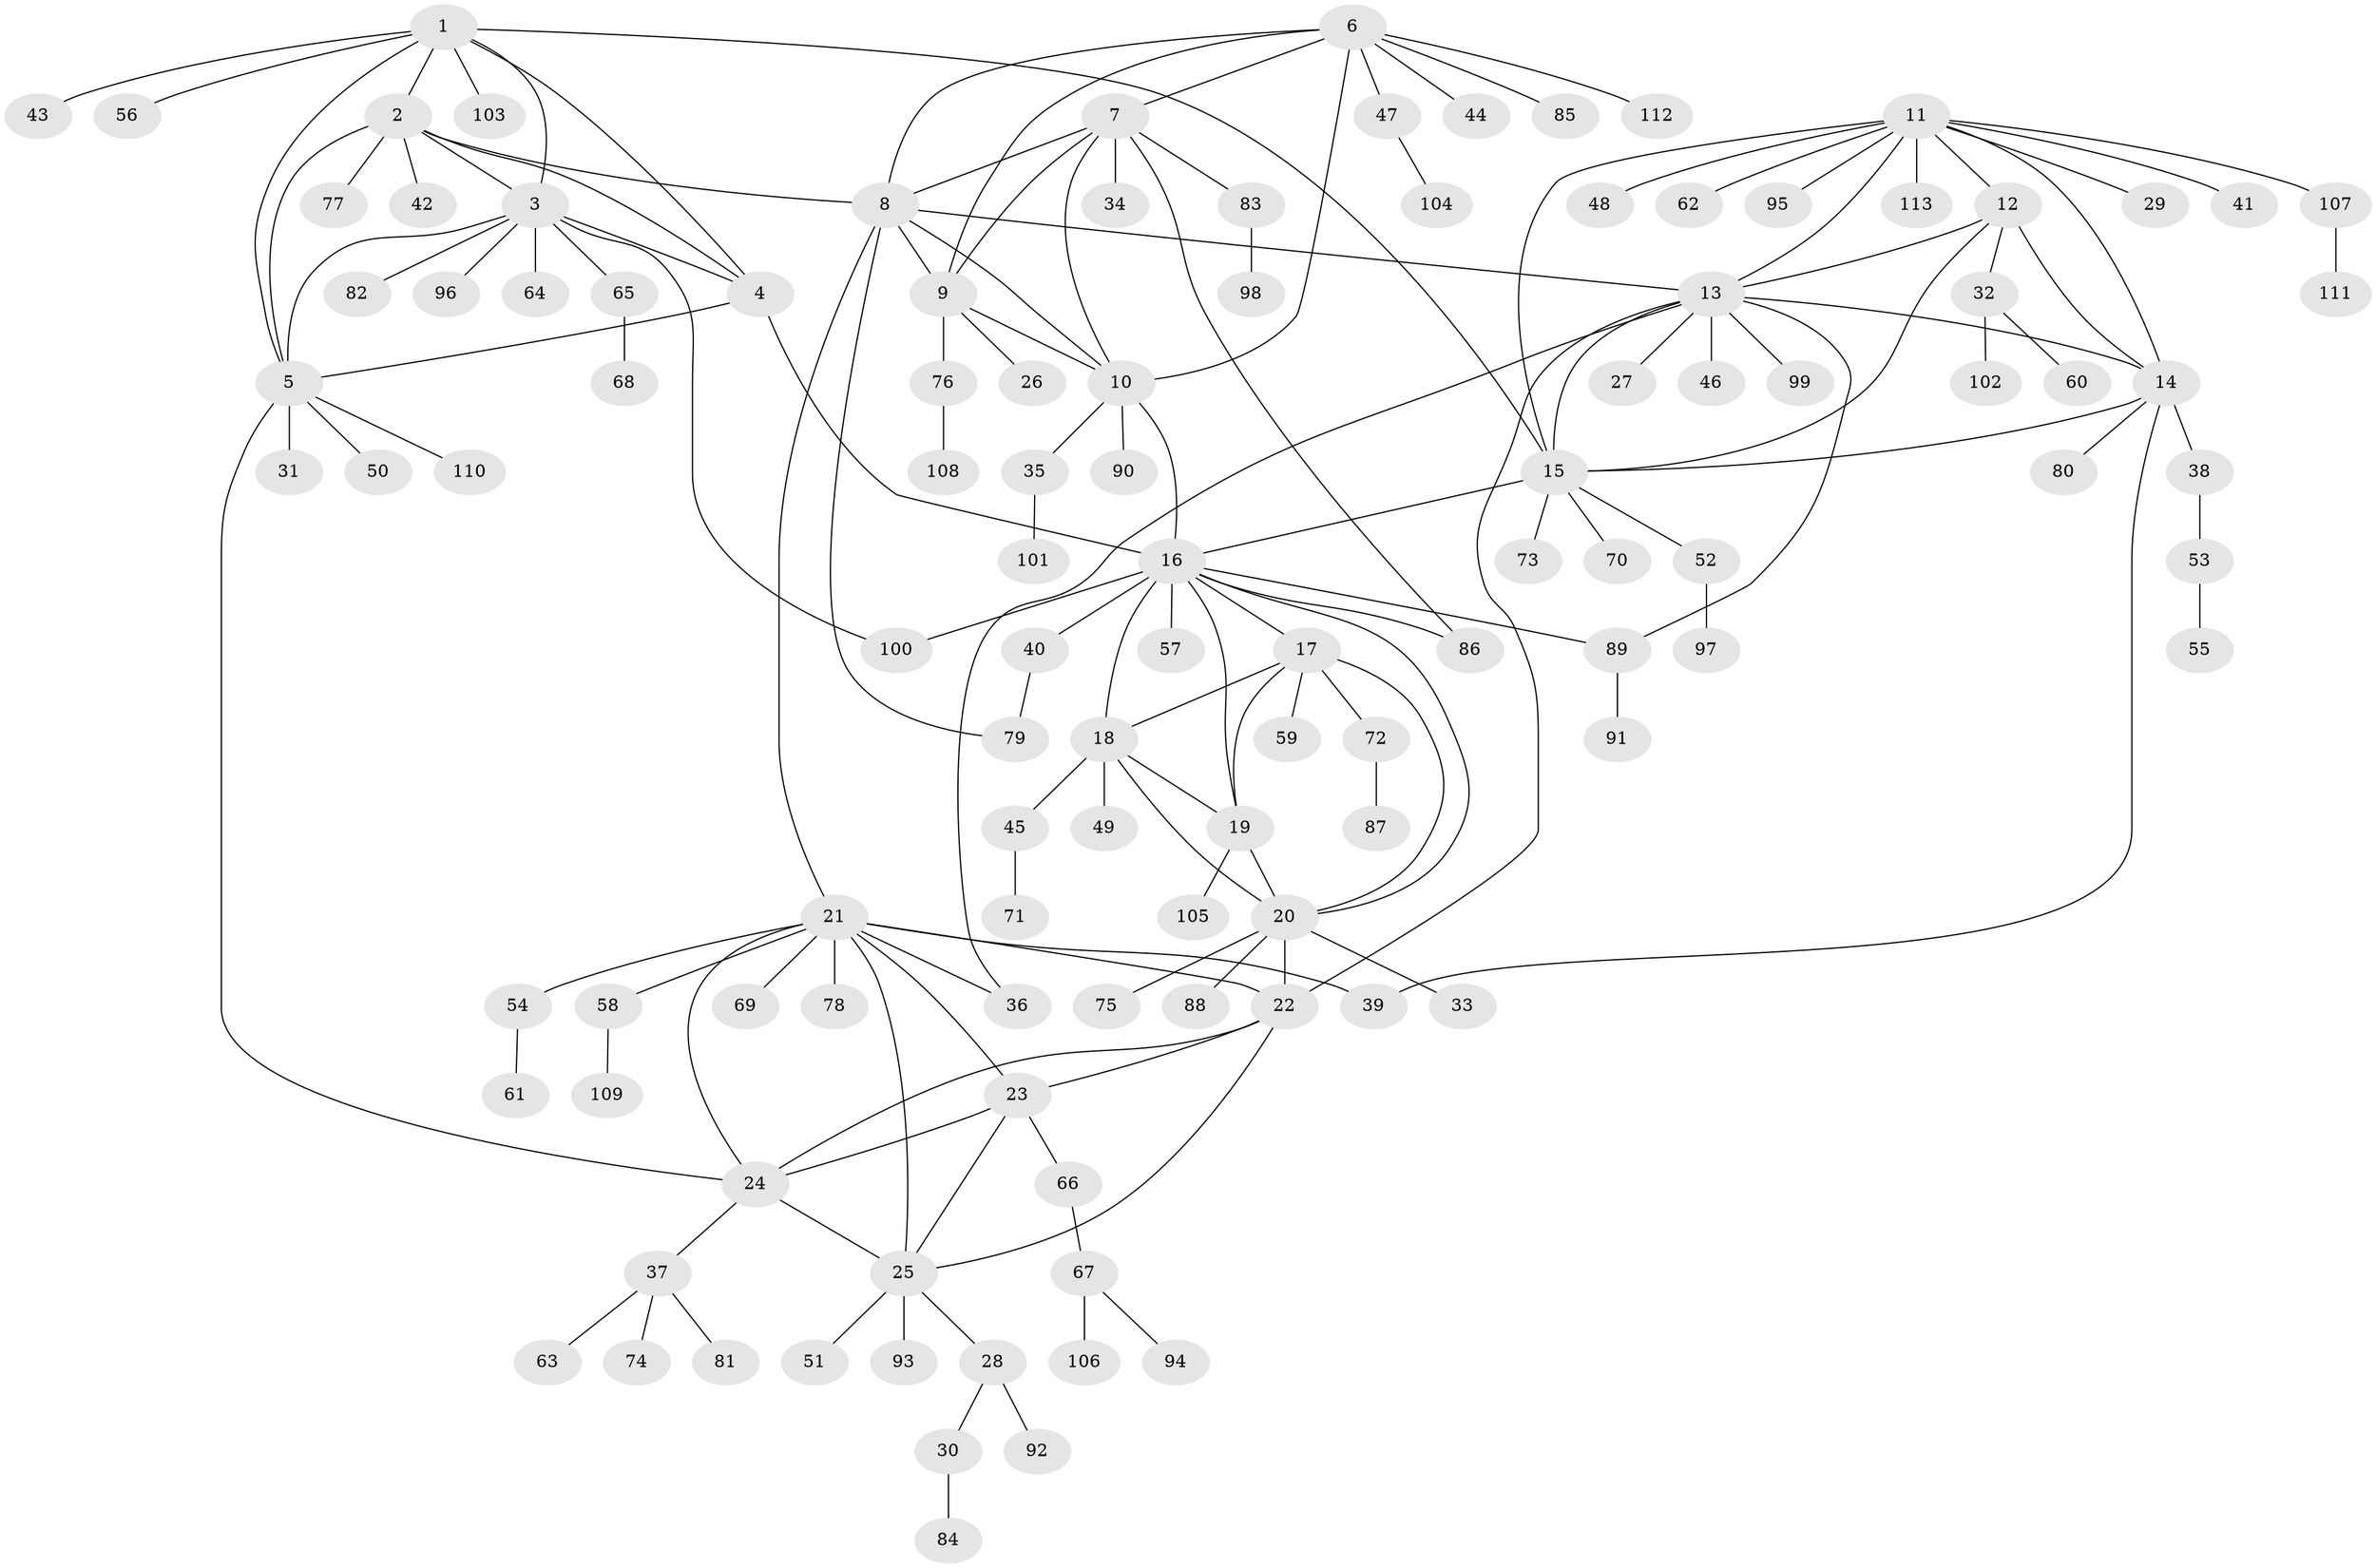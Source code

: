 // Generated by graph-tools (version 1.1) at 2025/50/03/09/25 03:50:37]
// undirected, 113 vertices, 154 edges
graph export_dot {
graph [start="1"]
  node [color=gray90,style=filled];
  1;
  2;
  3;
  4;
  5;
  6;
  7;
  8;
  9;
  10;
  11;
  12;
  13;
  14;
  15;
  16;
  17;
  18;
  19;
  20;
  21;
  22;
  23;
  24;
  25;
  26;
  27;
  28;
  29;
  30;
  31;
  32;
  33;
  34;
  35;
  36;
  37;
  38;
  39;
  40;
  41;
  42;
  43;
  44;
  45;
  46;
  47;
  48;
  49;
  50;
  51;
  52;
  53;
  54;
  55;
  56;
  57;
  58;
  59;
  60;
  61;
  62;
  63;
  64;
  65;
  66;
  67;
  68;
  69;
  70;
  71;
  72;
  73;
  74;
  75;
  76;
  77;
  78;
  79;
  80;
  81;
  82;
  83;
  84;
  85;
  86;
  87;
  88;
  89;
  90;
  91;
  92;
  93;
  94;
  95;
  96;
  97;
  98;
  99;
  100;
  101;
  102;
  103;
  104;
  105;
  106;
  107;
  108;
  109;
  110;
  111;
  112;
  113;
  1 -- 2;
  1 -- 3;
  1 -- 4;
  1 -- 5;
  1 -- 15;
  1 -- 43;
  1 -- 56;
  1 -- 103;
  2 -- 3;
  2 -- 4;
  2 -- 5;
  2 -- 8;
  2 -- 42;
  2 -- 77;
  3 -- 4;
  3 -- 5;
  3 -- 64;
  3 -- 65;
  3 -- 82;
  3 -- 96;
  3 -- 100;
  4 -- 5;
  4 -- 16;
  5 -- 24;
  5 -- 31;
  5 -- 50;
  5 -- 110;
  6 -- 7;
  6 -- 8;
  6 -- 9;
  6 -- 10;
  6 -- 44;
  6 -- 47;
  6 -- 85;
  6 -- 112;
  7 -- 8;
  7 -- 9;
  7 -- 10;
  7 -- 34;
  7 -- 83;
  7 -- 86;
  8 -- 9;
  8 -- 10;
  8 -- 13;
  8 -- 21;
  8 -- 79;
  9 -- 10;
  9 -- 26;
  9 -- 76;
  10 -- 16;
  10 -- 35;
  10 -- 90;
  11 -- 12;
  11 -- 13;
  11 -- 14;
  11 -- 15;
  11 -- 29;
  11 -- 41;
  11 -- 48;
  11 -- 62;
  11 -- 95;
  11 -- 107;
  11 -- 113;
  12 -- 13;
  12 -- 14;
  12 -- 15;
  12 -- 32;
  13 -- 14;
  13 -- 15;
  13 -- 22;
  13 -- 27;
  13 -- 36;
  13 -- 46;
  13 -- 89;
  13 -- 99;
  14 -- 15;
  14 -- 38;
  14 -- 39;
  14 -- 80;
  15 -- 16;
  15 -- 52;
  15 -- 70;
  15 -- 73;
  16 -- 17;
  16 -- 18;
  16 -- 19;
  16 -- 20;
  16 -- 40;
  16 -- 57;
  16 -- 86;
  16 -- 89;
  16 -- 100;
  17 -- 18;
  17 -- 19;
  17 -- 20;
  17 -- 59;
  17 -- 72;
  18 -- 19;
  18 -- 20;
  18 -- 45;
  18 -- 49;
  19 -- 20;
  19 -- 105;
  20 -- 22;
  20 -- 33;
  20 -- 75;
  20 -- 88;
  21 -- 22;
  21 -- 23;
  21 -- 24;
  21 -- 25;
  21 -- 36;
  21 -- 39;
  21 -- 54;
  21 -- 58;
  21 -- 69;
  21 -- 78;
  22 -- 23;
  22 -- 24;
  22 -- 25;
  23 -- 24;
  23 -- 25;
  23 -- 66;
  24 -- 25;
  24 -- 37;
  25 -- 28;
  25 -- 51;
  25 -- 93;
  28 -- 30;
  28 -- 92;
  30 -- 84;
  32 -- 60;
  32 -- 102;
  35 -- 101;
  37 -- 63;
  37 -- 74;
  37 -- 81;
  38 -- 53;
  40 -- 79;
  45 -- 71;
  47 -- 104;
  52 -- 97;
  53 -- 55;
  54 -- 61;
  58 -- 109;
  65 -- 68;
  66 -- 67;
  67 -- 94;
  67 -- 106;
  72 -- 87;
  76 -- 108;
  83 -- 98;
  89 -- 91;
  107 -- 111;
}
